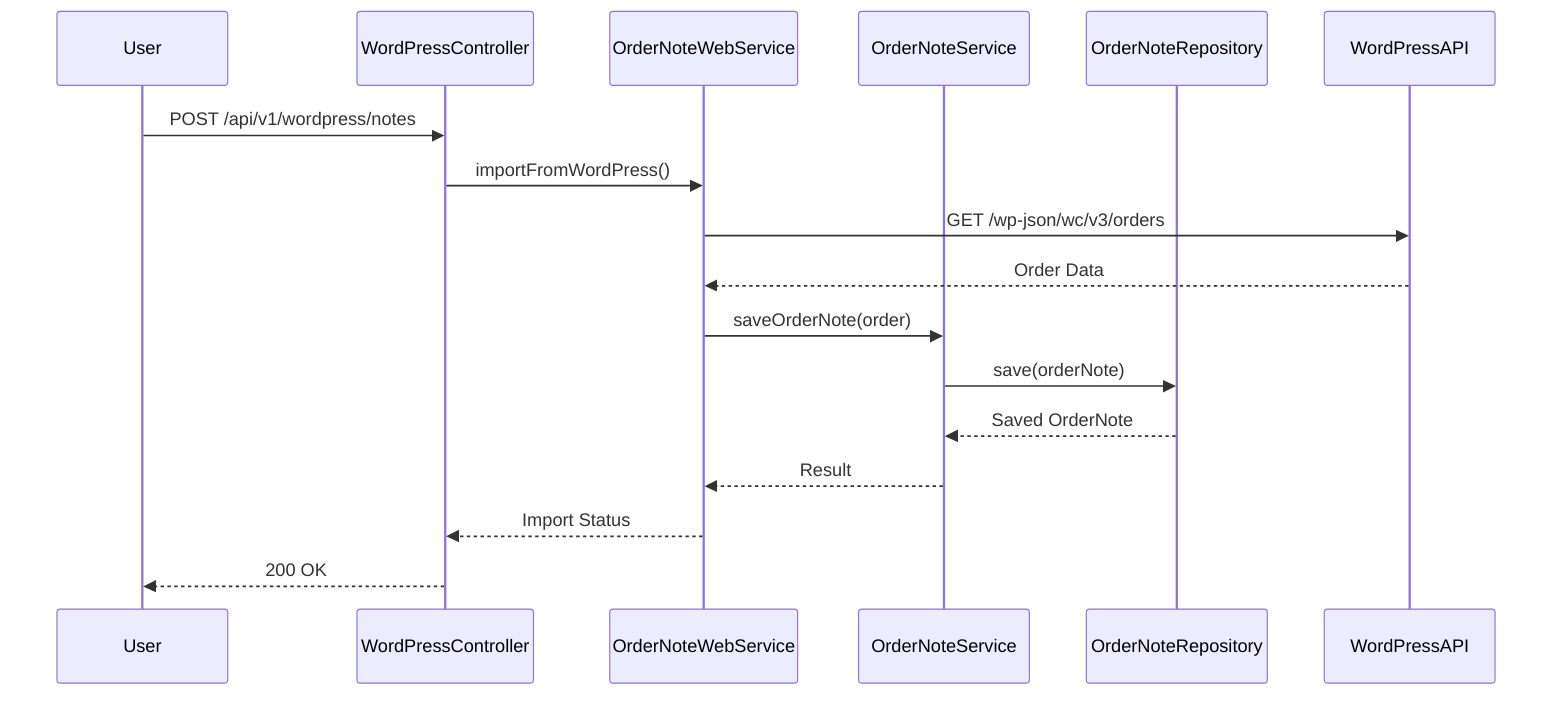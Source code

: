 sequenceDiagram
    participant User
    participant WordPressController
    participant OrderNoteWebService
    participant OrderNoteService
    participant OrderNoteRepository
    participant WordPressAPI

    User->>WordPressController: POST /api/v1/wordpress/notes
    WordPressController->>OrderNoteWebService: importFromWordPress()
    OrderNoteWebService->>WordPressAPI: GET /wp-json/wc/v3/orders
    WordPressAPI-->>OrderNoteWebService: Order Data
    OrderNoteWebService->>OrderNoteService: saveOrderNote(order)
    OrderNoteService->>OrderNoteRepository: save(orderNote)
    OrderNoteRepository-->>OrderNoteService: Saved OrderNote
    OrderNoteService-->>OrderNoteWebService: Result
    OrderNoteWebService-->>WordPressController: Import Status
    WordPressController-->>User: 200 OK